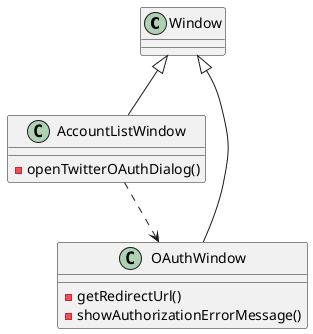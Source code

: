@startuml window

class Window

class AccountListWindow{
    - openTwitterOAuthDialog()
}

class OAuthWindow{
    - getRedirectUrl()
    - showAuthorizationErrorMessage()
}

Window <|-- AccountListWindow
Window <|-- OAuthWindow
AccountListWindow ..> OAuthWindow

@enduml